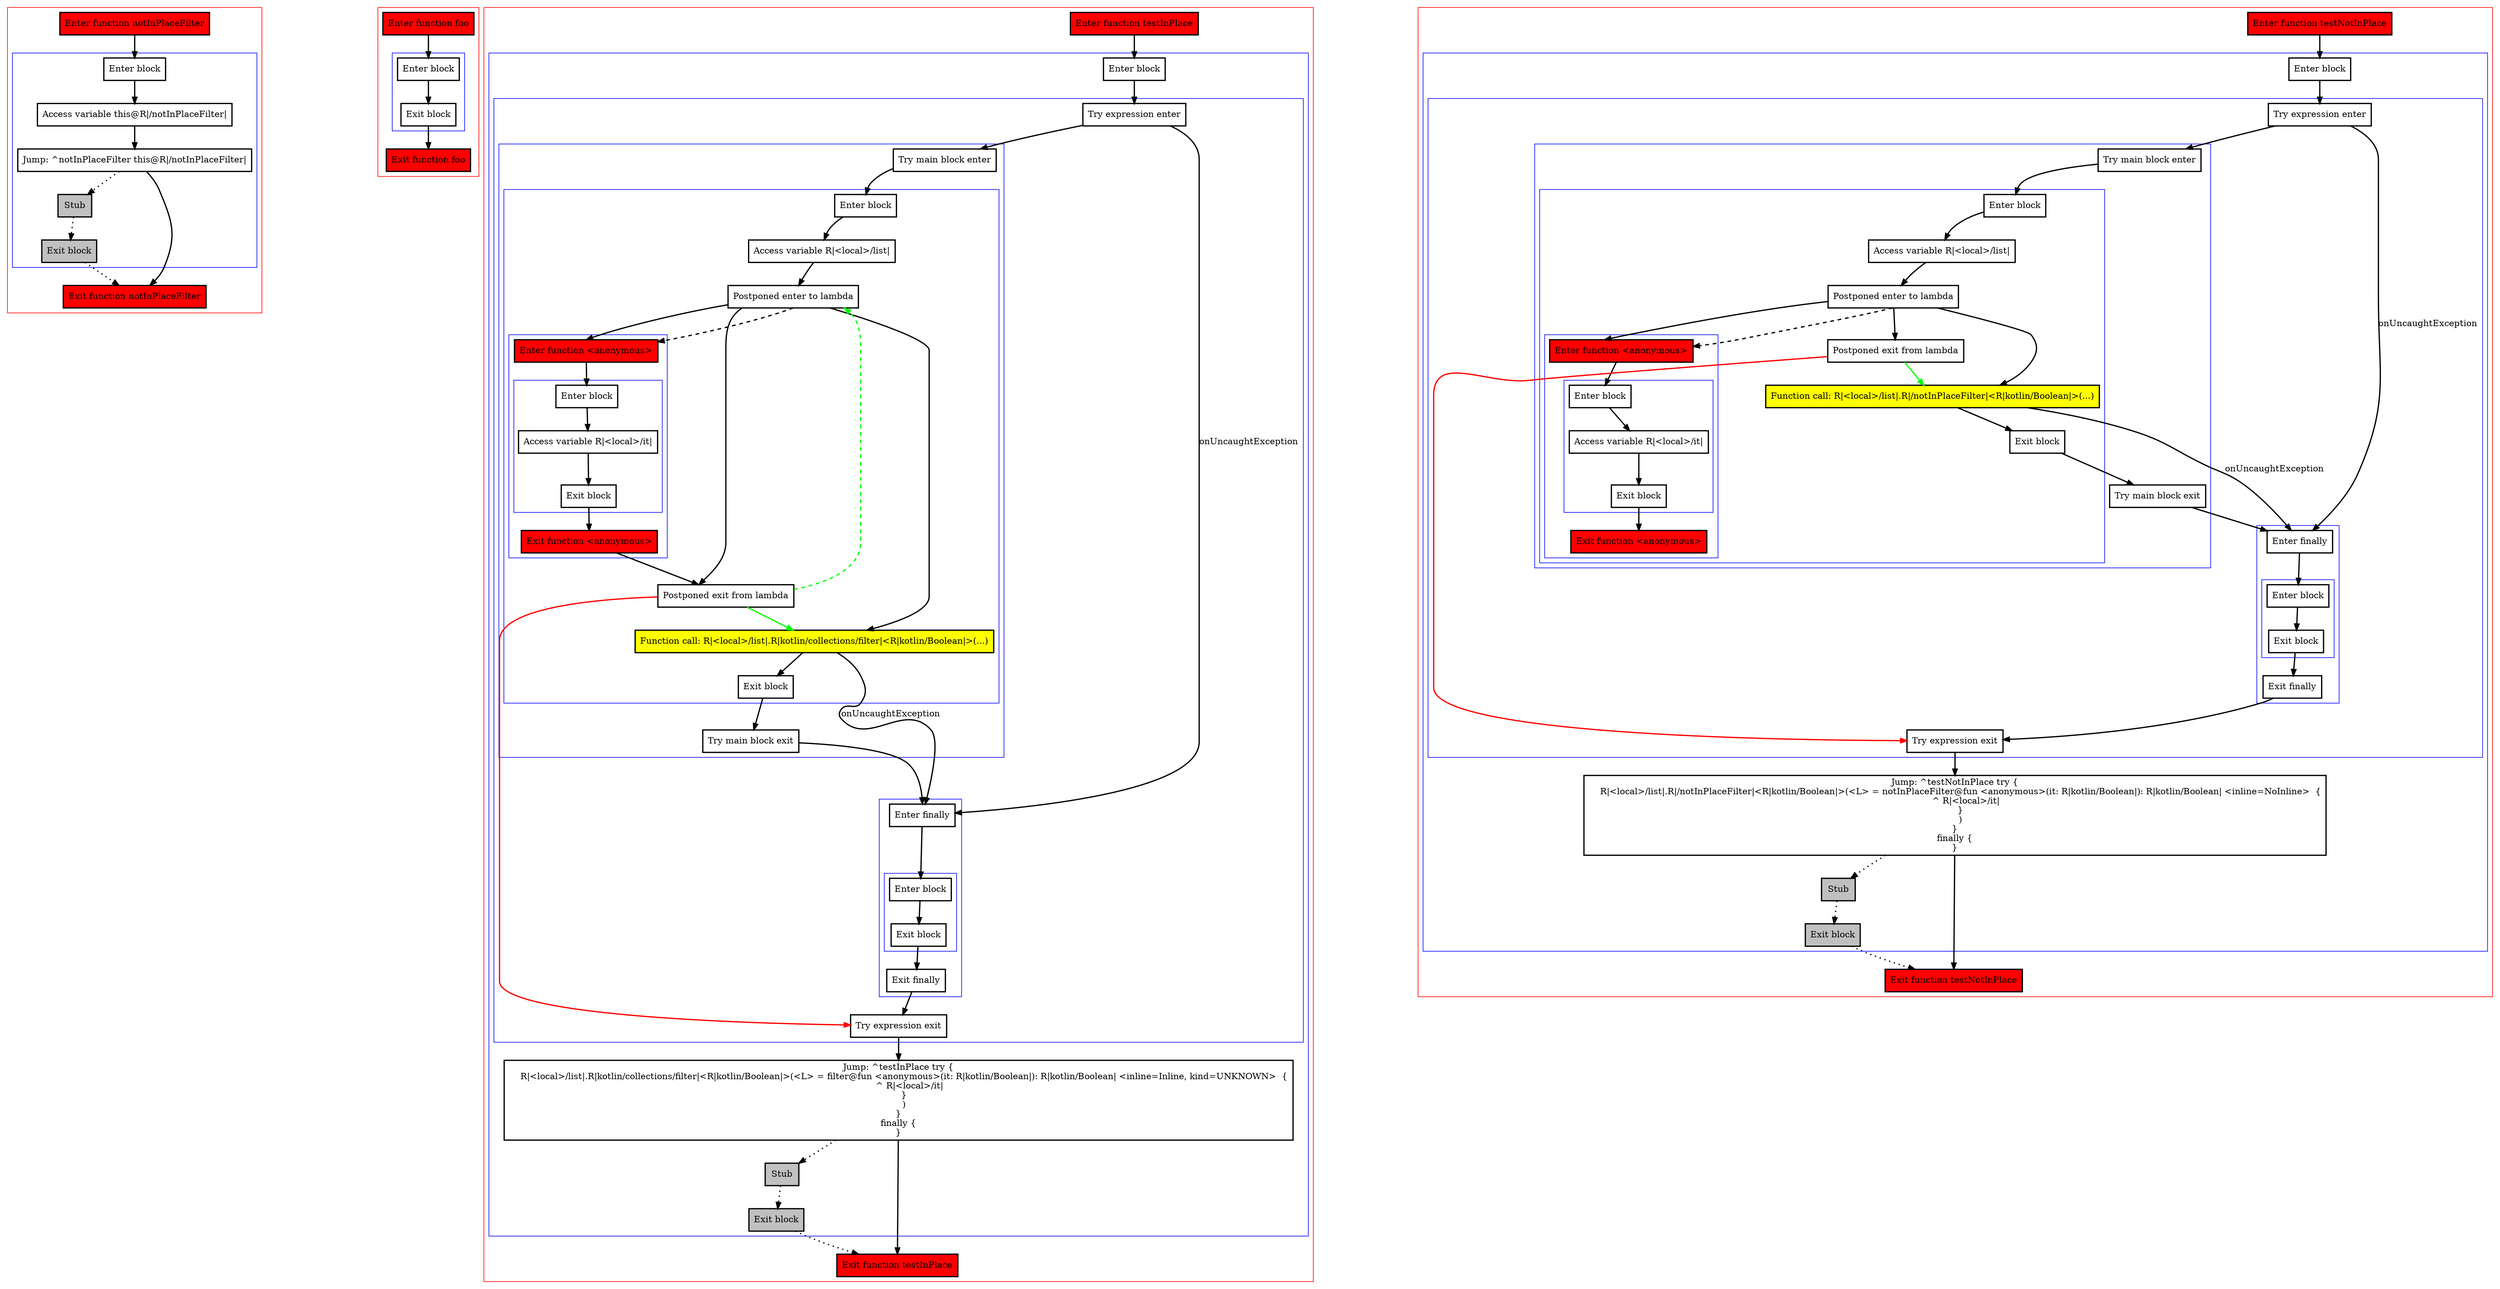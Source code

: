 digraph tryWithLambdaInside_kt {
    graph [nodesep=3]
    node [shape=box penwidth=2]
    edge [penwidth=2]

    subgraph cluster_0 {
        color=red
        0 [label="Enter function notInPlaceFilter" style="filled" fillcolor=red];
        subgraph cluster_1 {
            color=blue
            1 [label="Enter block"];
            2 [label="Access variable this@R|/notInPlaceFilter|"];
            3 [label="Jump: ^notInPlaceFilter this@R|/notInPlaceFilter|"];
            4 [label="Stub" style="filled" fillcolor=gray];
            5 [label="Exit block" style="filled" fillcolor=gray];
        }
        6 [label="Exit function notInPlaceFilter" style="filled" fillcolor=red];
    }
    0 -> {1};
    1 -> {2};
    2 -> {3};
    3 -> {6};
    3 -> {4} [style=dotted];
    4 -> {5} [style=dotted];
    5 -> {6} [style=dotted];

    subgraph cluster_2 {
        color=red
        7 [label="Enter function foo" style="filled" fillcolor=red];
        subgraph cluster_3 {
            color=blue
            8 [label="Enter block"];
            9 [label="Exit block"];
        }
        10 [label="Exit function foo" style="filled" fillcolor=red];
    }
    7 -> {8};
    8 -> {9};
    9 -> {10};

    subgraph cluster_4 {
        color=red
        11 [label="Enter function testInPlace" style="filled" fillcolor=red];
        subgraph cluster_5 {
            color=blue
            12 [label="Enter block"];
            subgraph cluster_6 {
                color=blue
                13 [label="Try expression enter"];
                subgraph cluster_7 {
                    color=blue
                    14 [label="Try main block enter"];
                    subgraph cluster_8 {
                        color=blue
                        15 [label="Enter block"];
                        16 [label="Access variable R|<local>/list|"];
                        17 [label="Postponed enter to lambda"];
                        subgraph cluster_9 {
                            color=blue
                            18 [label="Enter function <anonymous>" style="filled" fillcolor=red];
                            subgraph cluster_10 {
                                color=blue
                                19 [label="Enter block"];
                                20 [label="Access variable R|<local>/it|"];
                                21 [label="Exit block"];
                            }
                            22 [label="Exit function <anonymous>" style="filled" fillcolor=red];
                        }
                        23 [label="Postponed exit from lambda"];
                        24 [label="Function call: R|<local>/list|.R|kotlin/collections/filter|<R|kotlin/Boolean|>(...)" style="filled" fillcolor=yellow];
                        25 [label="Exit block"];
                    }
                    26 [label="Try main block exit"];
                }
                subgraph cluster_11 {
                    color=blue
                    27 [label="Enter finally"];
                    subgraph cluster_12 {
                        color=blue
                        28 [label="Enter block"];
                        29 [label="Exit block"];
                    }
                    30 [label="Exit finally"];
                }
                31 [label="Try expression exit"];
            }
            32 [label="Jump: ^testInPlace try {
    R|<local>/list|.R|kotlin/collections/filter|<R|kotlin/Boolean|>(<L> = filter@fun <anonymous>(it: R|kotlin/Boolean|): R|kotlin/Boolean| <inline=Inline, kind=UNKNOWN>  {
        ^ R|<local>/it|
    }
    )
}
finally {
}
"];
            33 [label="Stub" style="filled" fillcolor=gray];
            34 [label="Exit block" style="filled" fillcolor=gray];
        }
        35 [label="Exit function testInPlace" style="filled" fillcolor=red];
    }
    11 -> {12};
    12 -> {13};
    13 -> {14};
    13 -> {27} [label="onUncaughtException"];
    14 -> {15};
    15 -> {16};
    16 -> {17};
    17 -> {18 23 24};
    17 -> {18} [style=dashed];
    18 -> {19};
    19 -> {20};
    20 -> {21};
    21 -> {22};
    22 -> {23};
    23 -> {17} [color=green style=dashed];
    23 -> {24} [color=green];
    23 -> {31} [color=red];
    24 -> {25};
    24 -> {27} [label="onUncaughtException"];
    25 -> {26};
    26 -> {27};
    27 -> {28};
    28 -> {29};
    29 -> {30};
    30 -> {31};
    31 -> {32};
    32 -> {35};
    32 -> {33} [style=dotted];
    33 -> {34} [style=dotted];
    34 -> {35} [style=dotted];

    subgraph cluster_13 {
        color=red
        36 [label="Enter function testNotInPlace" style="filled" fillcolor=red];
        subgraph cluster_14 {
            color=blue
            37 [label="Enter block"];
            subgraph cluster_15 {
                color=blue
                38 [label="Try expression enter"];
                subgraph cluster_16 {
                    color=blue
                    39 [label="Try main block enter"];
                    subgraph cluster_17 {
                        color=blue
                        40 [label="Enter block"];
                        41 [label="Access variable R|<local>/list|"];
                        42 [label="Postponed enter to lambda"];
                        subgraph cluster_18 {
                            color=blue
                            43 [label="Enter function <anonymous>" style="filled" fillcolor=red];
                            subgraph cluster_19 {
                                color=blue
                                44 [label="Enter block"];
                                45 [label="Access variable R|<local>/it|"];
                                46 [label="Exit block"];
                            }
                            47 [label="Exit function <anonymous>" style="filled" fillcolor=red];
                        }
                        48 [label="Postponed exit from lambda"];
                        49 [label="Function call: R|<local>/list|.R|/notInPlaceFilter|<R|kotlin/Boolean|>(...)" style="filled" fillcolor=yellow];
                        50 [label="Exit block"];
                    }
                    51 [label="Try main block exit"];
                }
                subgraph cluster_20 {
                    color=blue
                    52 [label="Enter finally"];
                    subgraph cluster_21 {
                        color=blue
                        53 [label="Enter block"];
                        54 [label="Exit block"];
                    }
                    55 [label="Exit finally"];
                }
                56 [label="Try expression exit"];
            }
            57 [label="Jump: ^testNotInPlace try {
    R|<local>/list|.R|/notInPlaceFilter|<R|kotlin/Boolean|>(<L> = notInPlaceFilter@fun <anonymous>(it: R|kotlin/Boolean|): R|kotlin/Boolean| <inline=NoInline>  {
        ^ R|<local>/it|
    }
    )
}
finally {
}
"];
            58 [label="Stub" style="filled" fillcolor=gray];
            59 [label="Exit block" style="filled" fillcolor=gray];
        }
        60 [label="Exit function testNotInPlace" style="filled" fillcolor=red];
    }
    36 -> {37};
    37 -> {38};
    38 -> {39};
    38 -> {52} [label="onUncaughtException"];
    39 -> {40};
    40 -> {41};
    41 -> {42};
    42 -> {43 48 49};
    42 -> {43} [style=dashed];
    43 -> {44};
    44 -> {45};
    45 -> {46};
    46 -> {47};
    48 -> {49} [color=green];
    48 -> {56} [color=red];
    49 -> {50};
    49 -> {52} [label="onUncaughtException"];
    50 -> {51};
    51 -> {52};
    52 -> {53};
    53 -> {54};
    54 -> {55};
    55 -> {56};
    56 -> {57};
    57 -> {60};
    57 -> {58} [style=dotted];
    58 -> {59} [style=dotted];
    59 -> {60} [style=dotted];

}
